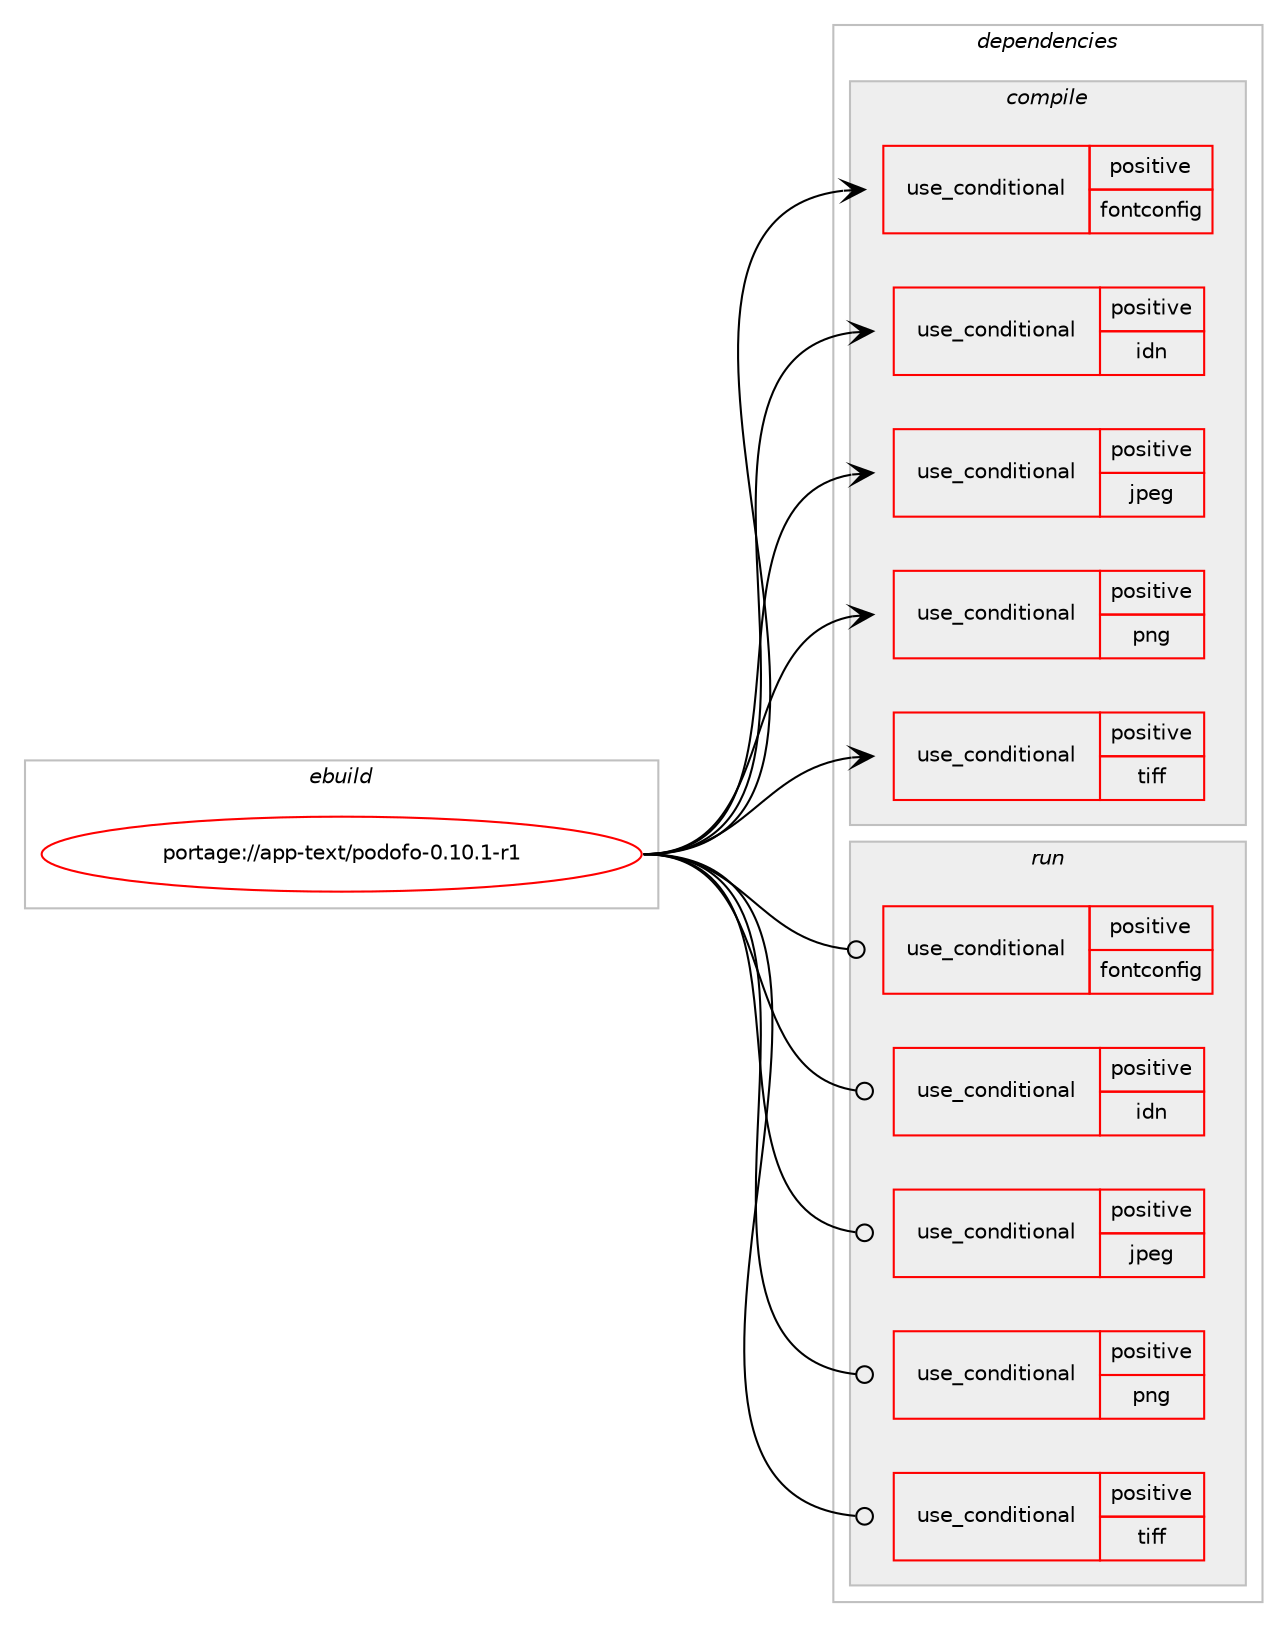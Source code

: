digraph prolog {

# *************
# Graph options
# *************

newrank=true;
concentrate=true;
compound=true;
graph [rankdir=LR,fontname=Helvetica,fontsize=10,ranksep=1.5];#, ranksep=2.5, nodesep=0.2];
edge  [arrowhead=vee];
node  [fontname=Helvetica,fontsize=10];

# **********
# The ebuild
# **********

subgraph cluster_leftcol {
color=gray;
rank=same;
label=<<i>ebuild</i>>;
id [label="portage://app-text/podofo-0.10.1-r1", color=red, width=4, href="../app-text/podofo-0.10.1-r1.svg"];
}

# ****************
# The dependencies
# ****************

subgraph cluster_midcol {
color=gray;
label=<<i>dependencies</i>>;
subgraph cluster_compile {
fillcolor="#eeeeee";
style=filled;
label=<<i>compile</i>>;
subgraph cond15043 {
dependency25808 [label=<<TABLE BORDER="0" CELLBORDER="1" CELLSPACING="0" CELLPADDING="4"><TR><TD ROWSPAN="3" CELLPADDING="10">use_conditional</TD></TR><TR><TD>positive</TD></TR><TR><TD>fontconfig</TD></TR></TABLE>>, shape=none, color=red];
# *** BEGIN UNKNOWN DEPENDENCY TYPE (TODO) ***
# dependency25808 -> package_dependency(portage://app-text/podofo-0.10.1-r1,install,no,media-libs,fontconfig,none,[,,],any_same_slot,[])
# *** END UNKNOWN DEPENDENCY TYPE (TODO) ***

}
id:e -> dependency25808:w [weight=20,style="solid",arrowhead="vee"];
subgraph cond15044 {
dependency25809 [label=<<TABLE BORDER="0" CELLBORDER="1" CELLSPACING="0" CELLPADDING="4"><TR><TD ROWSPAN="3" CELLPADDING="10">use_conditional</TD></TR><TR><TD>positive</TD></TR><TR><TD>idn</TD></TR></TABLE>>, shape=none, color=red];
# *** BEGIN UNKNOWN DEPENDENCY TYPE (TODO) ***
# dependency25809 -> package_dependency(portage://app-text/podofo-0.10.1-r1,install,no,net-dns,libidn,none,[,,],any_same_slot,[])
# *** END UNKNOWN DEPENDENCY TYPE (TODO) ***

}
id:e -> dependency25809:w [weight=20,style="solid",arrowhead="vee"];
subgraph cond15045 {
dependency25810 [label=<<TABLE BORDER="0" CELLBORDER="1" CELLSPACING="0" CELLPADDING="4"><TR><TD ROWSPAN="3" CELLPADDING="10">use_conditional</TD></TR><TR><TD>positive</TD></TR><TR><TD>jpeg</TD></TR></TABLE>>, shape=none, color=red];
# *** BEGIN UNKNOWN DEPENDENCY TYPE (TODO) ***
# dependency25810 -> package_dependency(portage://app-text/podofo-0.10.1-r1,install,no,media-libs,libjpeg-turbo,none,[,,],any_same_slot,[])
# *** END UNKNOWN DEPENDENCY TYPE (TODO) ***

}
id:e -> dependency25810:w [weight=20,style="solid",arrowhead="vee"];
subgraph cond15046 {
dependency25811 [label=<<TABLE BORDER="0" CELLBORDER="1" CELLSPACING="0" CELLPADDING="4"><TR><TD ROWSPAN="3" CELLPADDING="10">use_conditional</TD></TR><TR><TD>positive</TD></TR><TR><TD>png</TD></TR></TABLE>>, shape=none, color=red];
# *** BEGIN UNKNOWN DEPENDENCY TYPE (TODO) ***
# dependency25811 -> package_dependency(portage://app-text/podofo-0.10.1-r1,install,no,media-libs,libpng,none,[,,],any_same_slot,[])
# *** END UNKNOWN DEPENDENCY TYPE (TODO) ***

}
id:e -> dependency25811:w [weight=20,style="solid",arrowhead="vee"];
subgraph cond15047 {
dependency25812 [label=<<TABLE BORDER="0" CELLBORDER="1" CELLSPACING="0" CELLPADDING="4"><TR><TD ROWSPAN="3" CELLPADDING="10">use_conditional</TD></TR><TR><TD>positive</TD></TR><TR><TD>tiff</TD></TR></TABLE>>, shape=none, color=red];
# *** BEGIN UNKNOWN DEPENDENCY TYPE (TODO) ***
# dependency25812 -> package_dependency(portage://app-text/podofo-0.10.1-r1,install,no,media-libs,tiff,none,[,,],any_same_slot,[])
# *** END UNKNOWN DEPENDENCY TYPE (TODO) ***

}
id:e -> dependency25812:w [weight=20,style="solid",arrowhead="vee"];
# *** BEGIN UNKNOWN DEPENDENCY TYPE (TODO) ***
# id -> package_dependency(portage://app-text/podofo-0.10.1-r1,install,no,dev-libs,libxml2,none,[,,],[],[])
# *** END UNKNOWN DEPENDENCY TYPE (TODO) ***

# *** BEGIN UNKNOWN DEPENDENCY TYPE (TODO) ***
# id -> package_dependency(portage://app-text/podofo-0.10.1-r1,install,no,dev-libs,openssl,none,[,,],any_same_slot,[])
# *** END UNKNOWN DEPENDENCY TYPE (TODO) ***

# *** BEGIN UNKNOWN DEPENDENCY TYPE (TODO) ***
# id -> package_dependency(portage://app-text/podofo-0.10.1-r1,install,no,media-libs,freetype,none,[,,],[slot(2),equal],[])
# *** END UNKNOWN DEPENDENCY TYPE (TODO) ***

# *** BEGIN UNKNOWN DEPENDENCY TYPE (TODO) ***
# id -> package_dependency(portage://app-text/podofo-0.10.1-r1,install,no,sys-libs,zlib,none,[,,],any_same_slot,[])
# *** END UNKNOWN DEPENDENCY TYPE (TODO) ***

}
subgraph cluster_compileandrun {
fillcolor="#eeeeee";
style=filled;
label=<<i>compile and run</i>>;
}
subgraph cluster_run {
fillcolor="#eeeeee";
style=filled;
label=<<i>run</i>>;
subgraph cond15048 {
dependency25813 [label=<<TABLE BORDER="0" CELLBORDER="1" CELLSPACING="0" CELLPADDING="4"><TR><TD ROWSPAN="3" CELLPADDING="10">use_conditional</TD></TR><TR><TD>positive</TD></TR><TR><TD>fontconfig</TD></TR></TABLE>>, shape=none, color=red];
# *** BEGIN UNKNOWN DEPENDENCY TYPE (TODO) ***
# dependency25813 -> package_dependency(portage://app-text/podofo-0.10.1-r1,run,no,media-libs,fontconfig,none,[,,],any_same_slot,[])
# *** END UNKNOWN DEPENDENCY TYPE (TODO) ***

}
id:e -> dependency25813:w [weight=20,style="solid",arrowhead="odot"];
subgraph cond15049 {
dependency25814 [label=<<TABLE BORDER="0" CELLBORDER="1" CELLSPACING="0" CELLPADDING="4"><TR><TD ROWSPAN="3" CELLPADDING="10">use_conditional</TD></TR><TR><TD>positive</TD></TR><TR><TD>idn</TD></TR></TABLE>>, shape=none, color=red];
# *** BEGIN UNKNOWN DEPENDENCY TYPE (TODO) ***
# dependency25814 -> package_dependency(portage://app-text/podofo-0.10.1-r1,run,no,net-dns,libidn,none,[,,],any_same_slot,[])
# *** END UNKNOWN DEPENDENCY TYPE (TODO) ***

}
id:e -> dependency25814:w [weight=20,style="solid",arrowhead="odot"];
subgraph cond15050 {
dependency25815 [label=<<TABLE BORDER="0" CELLBORDER="1" CELLSPACING="0" CELLPADDING="4"><TR><TD ROWSPAN="3" CELLPADDING="10">use_conditional</TD></TR><TR><TD>positive</TD></TR><TR><TD>jpeg</TD></TR></TABLE>>, shape=none, color=red];
# *** BEGIN UNKNOWN DEPENDENCY TYPE (TODO) ***
# dependency25815 -> package_dependency(portage://app-text/podofo-0.10.1-r1,run,no,media-libs,libjpeg-turbo,none,[,,],any_same_slot,[])
# *** END UNKNOWN DEPENDENCY TYPE (TODO) ***

}
id:e -> dependency25815:w [weight=20,style="solid",arrowhead="odot"];
subgraph cond15051 {
dependency25816 [label=<<TABLE BORDER="0" CELLBORDER="1" CELLSPACING="0" CELLPADDING="4"><TR><TD ROWSPAN="3" CELLPADDING="10">use_conditional</TD></TR><TR><TD>positive</TD></TR><TR><TD>png</TD></TR></TABLE>>, shape=none, color=red];
# *** BEGIN UNKNOWN DEPENDENCY TYPE (TODO) ***
# dependency25816 -> package_dependency(portage://app-text/podofo-0.10.1-r1,run,no,media-libs,libpng,none,[,,],any_same_slot,[])
# *** END UNKNOWN DEPENDENCY TYPE (TODO) ***

}
id:e -> dependency25816:w [weight=20,style="solid",arrowhead="odot"];
subgraph cond15052 {
dependency25817 [label=<<TABLE BORDER="0" CELLBORDER="1" CELLSPACING="0" CELLPADDING="4"><TR><TD ROWSPAN="3" CELLPADDING="10">use_conditional</TD></TR><TR><TD>positive</TD></TR><TR><TD>tiff</TD></TR></TABLE>>, shape=none, color=red];
# *** BEGIN UNKNOWN DEPENDENCY TYPE (TODO) ***
# dependency25817 -> package_dependency(portage://app-text/podofo-0.10.1-r1,run,no,media-libs,tiff,none,[,,],any_same_slot,[])
# *** END UNKNOWN DEPENDENCY TYPE (TODO) ***

}
id:e -> dependency25817:w [weight=20,style="solid",arrowhead="odot"];
# *** BEGIN UNKNOWN DEPENDENCY TYPE (TODO) ***
# id -> package_dependency(portage://app-text/podofo-0.10.1-r1,run,no,dev-libs,libxml2,none,[,,],[],[])
# *** END UNKNOWN DEPENDENCY TYPE (TODO) ***

# *** BEGIN UNKNOWN DEPENDENCY TYPE (TODO) ***
# id -> package_dependency(portage://app-text/podofo-0.10.1-r1,run,no,dev-libs,openssl,none,[,,],any_same_slot,[])
# *** END UNKNOWN DEPENDENCY TYPE (TODO) ***

# *** BEGIN UNKNOWN DEPENDENCY TYPE (TODO) ***
# id -> package_dependency(portage://app-text/podofo-0.10.1-r1,run,no,media-libs,freetype,none,[,,],[slot(2),equal],[])
# *** END UNKNOWN DEPENDENCY TYPE (TODO) ***

# *** BEGIN UNKNOWN DEPENDENCY TYPE (TODO) ***
# id -> package_dependency(portage://app-text/podofo-0.10.1-r1,run,no,sys-libs,zlib,none,[,,],any_same_slot,[])
# *** END UNKNOWN DEPENDENCY TYPE (TODO) ***

}
}

# **************
# The candidates
# **************

subgraph cluster_choices {
rank=same;
color=gray;
label=<<i>candidates</i>>;

}

}
